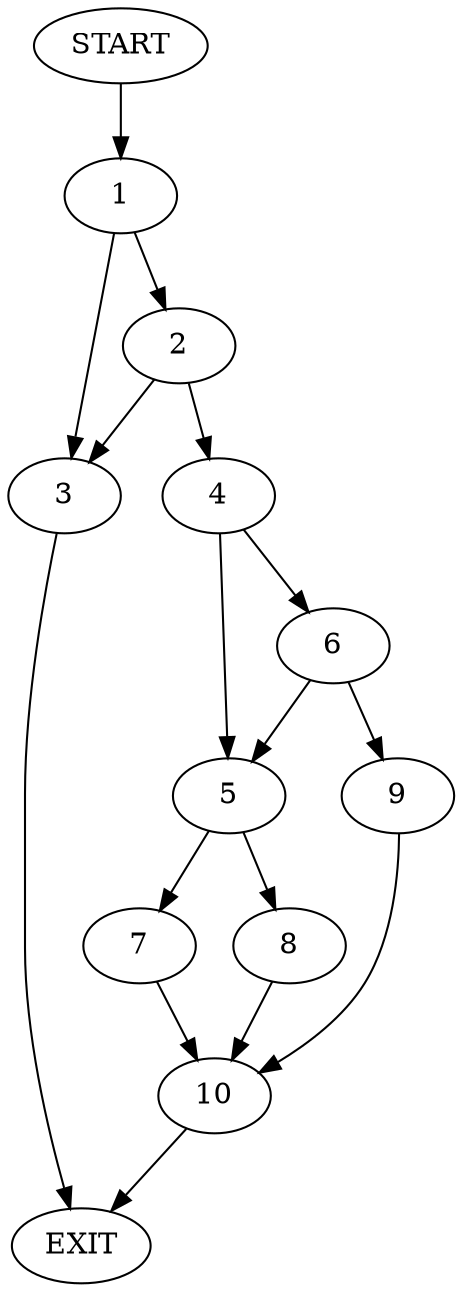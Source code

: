 digraph {
0 [label="START"]
11 [label="EXIT"]
0 -> 1
1 -> 2
1 -> 3
2 -> 4
2 -> 3
3 -> 11
4 -> 5
4 -> 6
5 -> 7
5 -> 8
6 -> 9
6 -> 5
9 -> 10
10 -> 11
7 -> 10
8 -> 10
}
